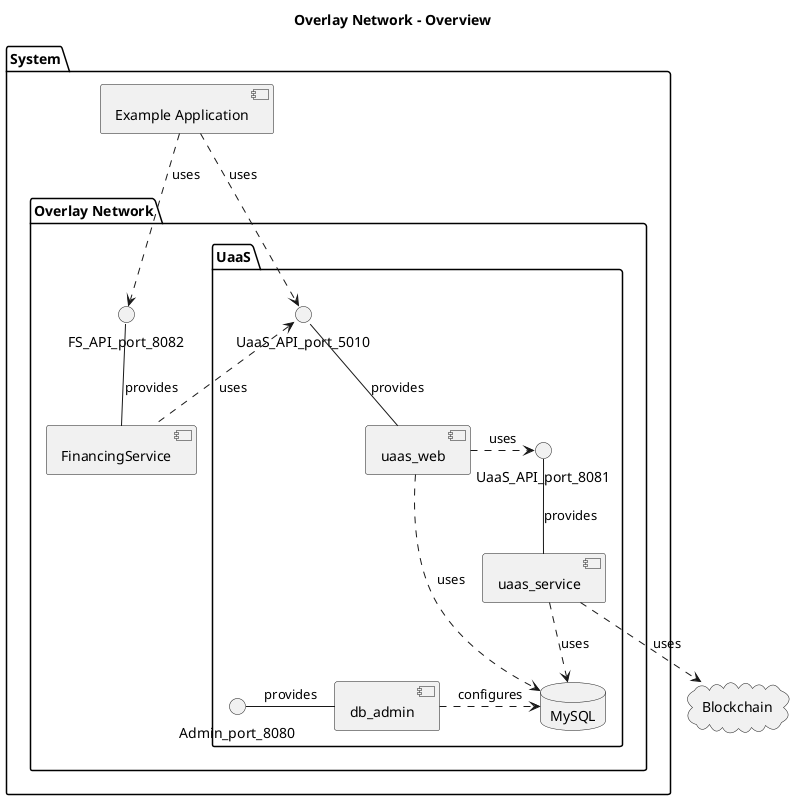 @startuml
title Overlay Network - Overview

cloud "Blockchain" {
}

package "System" {

    [Example Application] 

    package "Overlay Network" {

        package UaaS {
            UaaS_API_port_5010 -down- [uaas_web] : provides
            UaaS_API_port_8081 -down- [uaas_service] : provides
            
            database MySQL 
            Admin_port_8080 -right- [db_admin]: provides
            [db_admin] .right.> MySQL: configures
            
            [uaas_web] .right.> UaaS_API_port_8081: uses
            [uaas_web] .right.> MySQL: uses

            [uaas_service] .down.> Blockchain: uses
            [uaas_service] .down.> MySQL: uses

        }

        FS_API_port_8082 -down- [FinancingService] : provides
        [FinancingService] .up.> UaaS_API_port_5010: uses

    }

}

[Example Application] ..> UaaS_API_port_5010: uses
[Example Application] ..> FS_API_port_8082: uses

@enduml